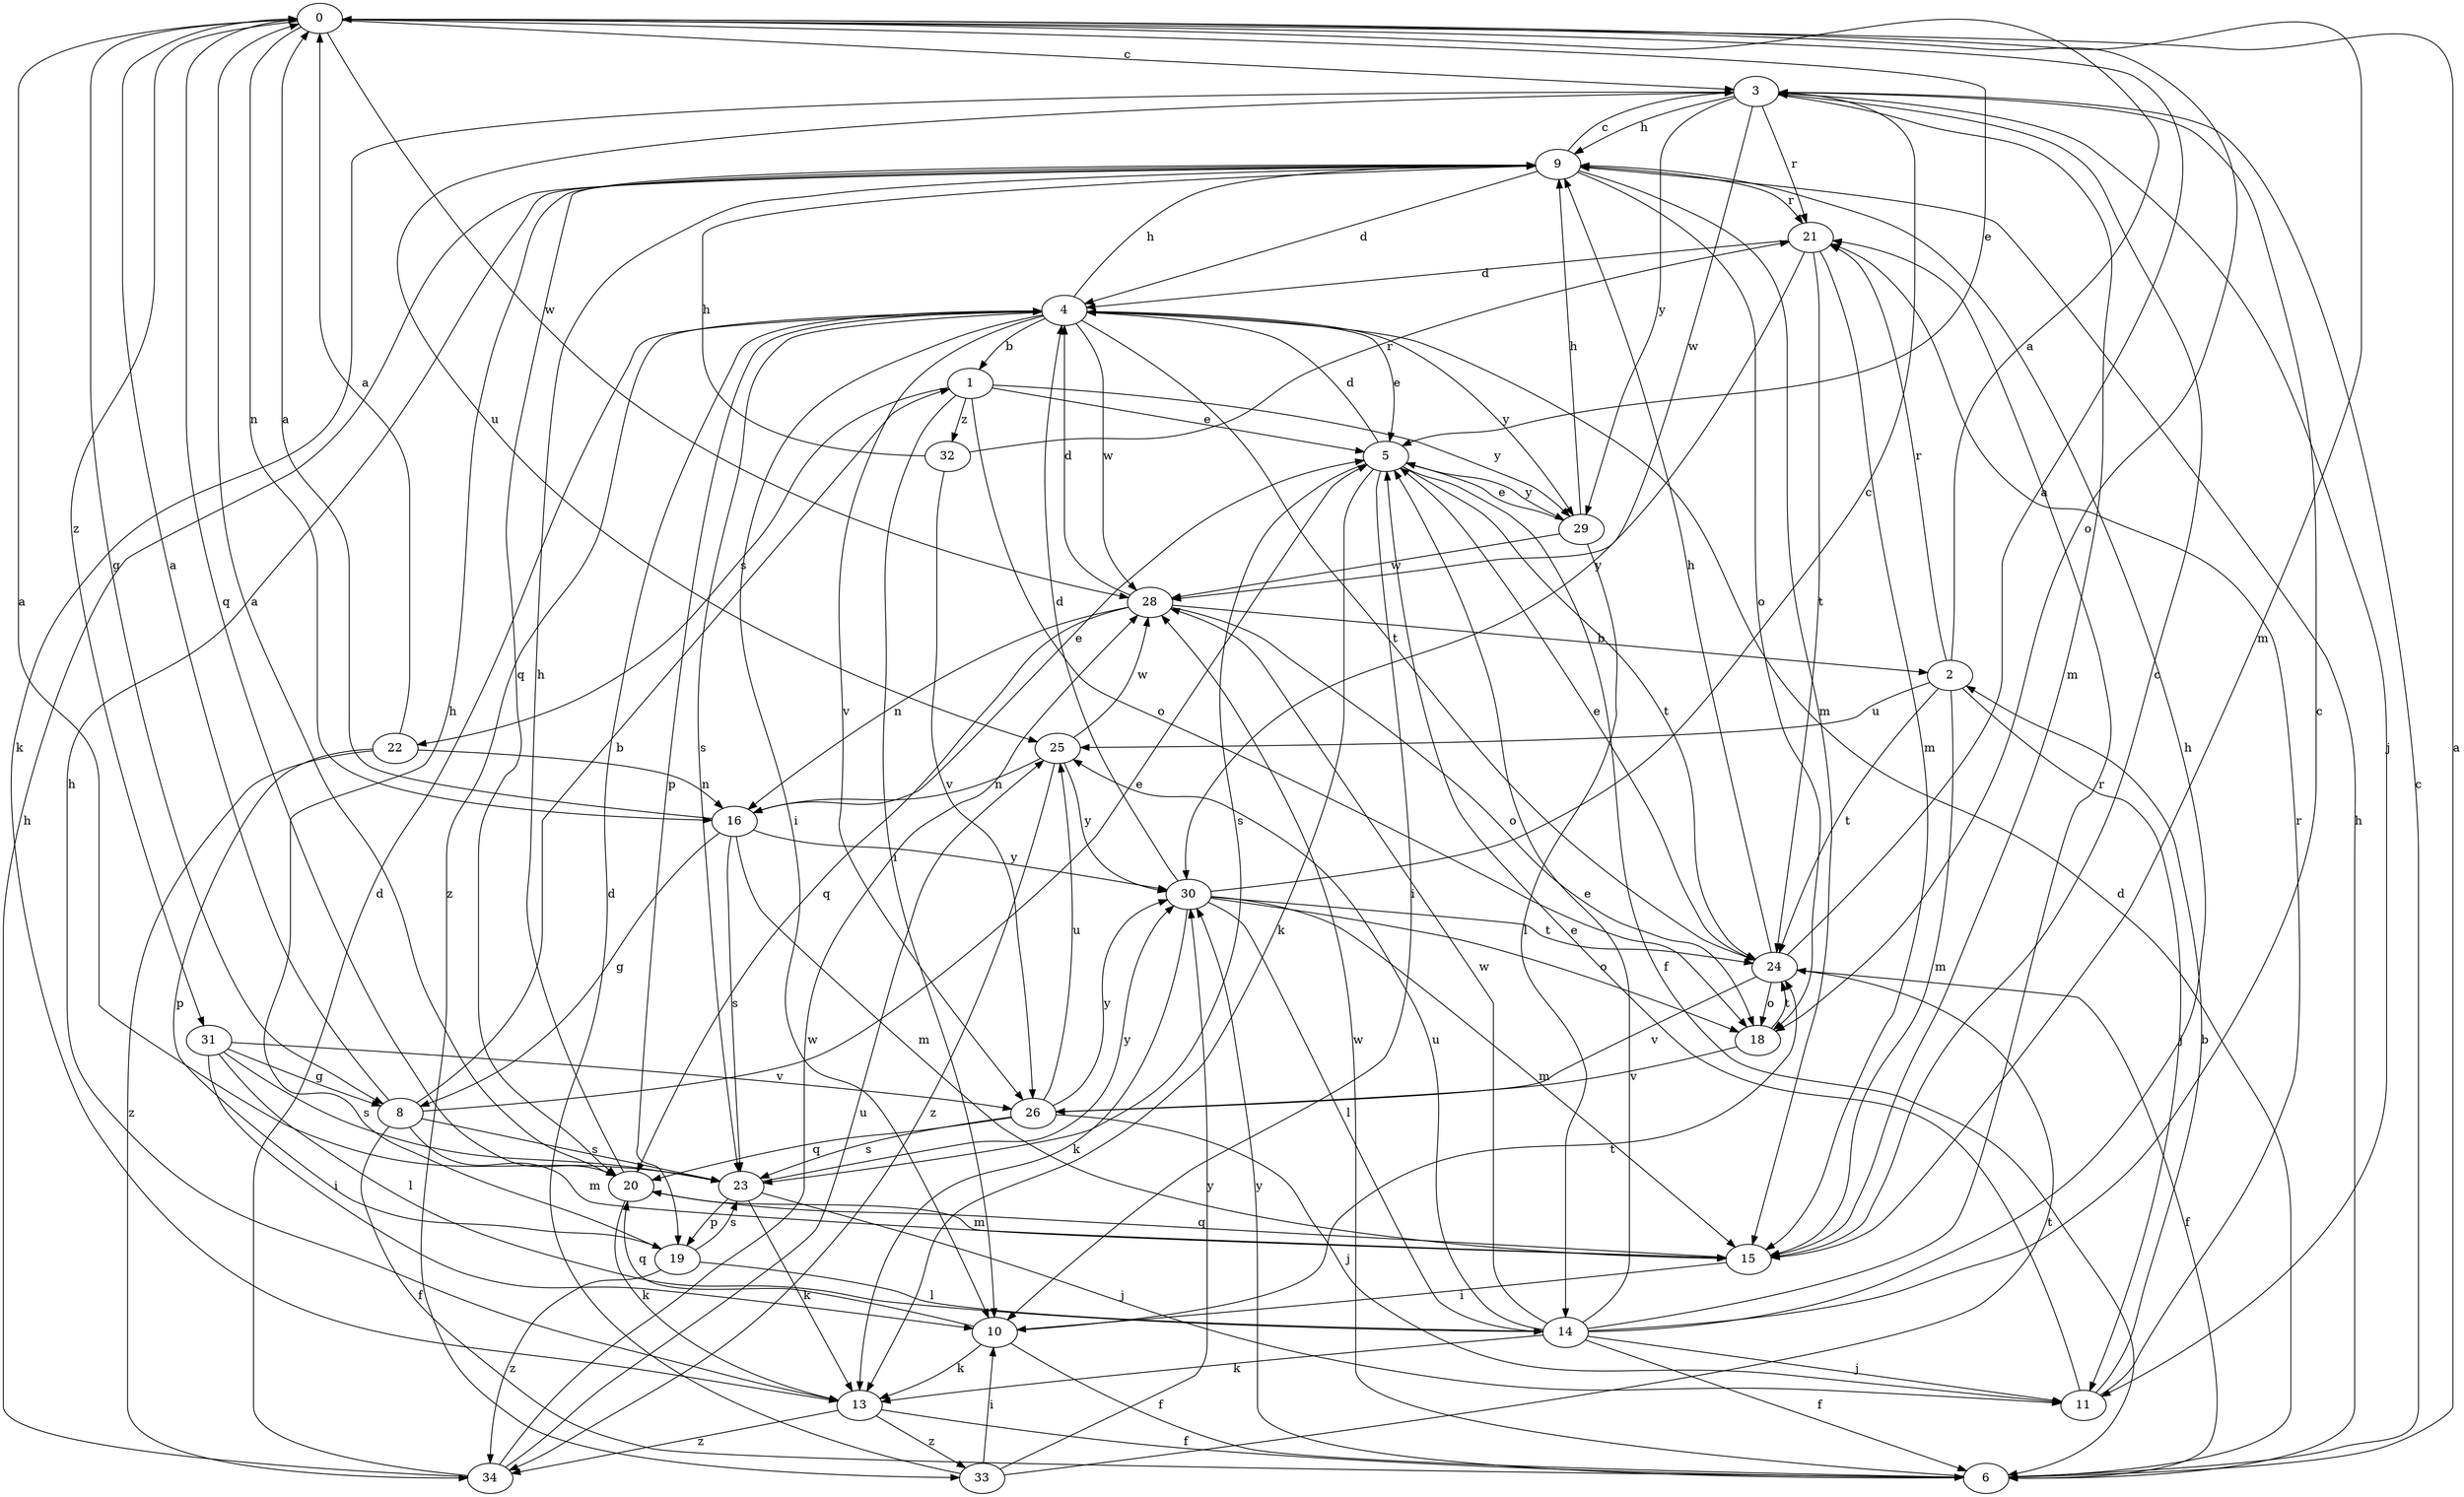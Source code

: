strict digraph  {
0;
1;
2;
3;
4;
5;
6;
8;
9;
10;
11;
13;
14;
15;
16;
18;
19;
20;
21;
22;
23;
24;
25;
26;
28;
29;
30;
31;
32;
33;
34;
0 -> 3  [label=c];
0 -> 5  [label=e];
0 -> 8  [label=g];
0 -> 15  [label=m];
0 -> 16  [label=n];
0 -> 18  [label=o];
0 -> 20  [label=q];
0 -> 28  [label=w];
0 -> 31  [label=z];
1 -> 5  [label=e];
1 -> 10  [label=i];
1 -> 18  [label=o];
1 -> 22  [label=s];
1 -> 29  [label=y];
1 -> 32  [label=z];
2 -> 0  [label=a];
2 -> 11  [label=j];
2 -> 15  [label=m];
2 -> 21  [label=r];
2 -> 24  [label=t];
2 -> 25  [label=u];
3 -> 9  [label=h];
3 -> 11  [label=j];
3 -> 13  [label=k];
3 -> 15  [label=m];
3 -> 21  [label=r];
3 -> 25  [label=u];
3 -> 28  [label=w];
3 -> 29  [label=y];
4 -> 1  [label=b];
4 -> 5  [label=e];
4 -> 9  [label=h];
4 -> 10  [label=i];
4 -> 19  [label=p];
4 -> 23  [label=s];
4 -> 24  [label=t];
4 -> 26  [label=v];
4 -> 28  [label=w];
4 -> 29  [label=y];
4 -> 33  [label=z];
5 -> 4  [label=d];
5 -> 6  [label=f];
5 -> 10  [label=i];
5 -> 13  [label=k];
5 -> 23  [label=s];
5 -> 24  [label=t];
5 -> 29  [label=y];
6 -> 0  [label=a];
6 -> 3  [label=c];
6 -> 4  [label=d];
6 -> 9  [label=h];
6 -> 28  [label=w];
6 -> 30  [label=y];
8 -> 0  [label=a];
8 -> 1  [label=b];
8 -> 5  [label=e];
8 -> 6  [label=f];
8 -> 15  [label=m];
8 -> 23  [label=s];
9 -> 3  [label=c];
9 -> 4  [label=d];
9 -> 15  [label=m];
9 -> 18  [label=o];
9 -> 20  [label=q];
9 -> 21  [label=r];
10 -> 6  [label=f];
10 -> 13  [label=k];
10 -> 20  [label=q];
10 -> 24  [label=t];
11 -> 2  [label=b];
11 -> 5  [label=e];
11 -> 21  [label=r];
13 -> 6  [label=f];
13 -> 9  [label=h];
13 -> 33  [label=z];
13 -> 34  [label=z];
14 -> 3  [label=c];
14 -> 5  [label=e];
14 -> 6  [label=f];
14 -> 9  [label=h];
14 -> 11  [label=j];
14 -> 13  [label=k];
14 -> 21  [label=r];
14 -> 25  [label=u];
14 -> 28  [label=w];
15 -> 3  [label=c];
15 -> 10  [label=i];
15 -> 20  [label=q];
16 -> 0  [label=a];
16 -> 5  [label=e];
16 -> 8  [label=g];
16 -> 15  [label=m];
16 -> 23  [label=s];
16 -> 30  [label=y];
18 -> 24  [label=t];
18 -> 26  [label=v];
19 -> 9  [label=h];
19 -> 14  [label=l];
19 -> 23  [label=s];
19 -> 34  [label=z];
20 -> 0  [label=a];
20 -> 9  [label=h];
20 -> 13  [label=k];
20 -> 15  [label=m];
21 -> 4  [label=d];
21 -> 15  [label=m];
21 -> 24  [label=t];
21 -> 30  [label=y];
22 -> 0  [label=a];
22 -> 16  [label=n];
22 -> 19  [label=p];
22 -> 34  [label=z];
23 -> 0  [label=a];
23 -> 11  [label=j];
23 -> 13  [label=k];
23 -> 19  [label=p];
23 -> 30  [label=y];
24 -> 0  [label=a];
24 -> 5  [label=e];
24 -> 6  [label=f];
24 -> 9  [label=h];
24 -> 18  [label=o];
24 -> 26  [label=v];
25 -> 16  [label=n];
25 -> 28  [label=w];
25 -> 30  [label=y];
25 -> 34  [label=z];
26 -> 11  [label=j];
26 -> 20  [label=q];
26 -> 23  [label=s];
26 -> 25  [label=u];
26 -> 30  [label=y];
28 -> 2  [label=b];
28 -> 4  [label=d];
28 -> 16  [label=n];
28 -> 18  [label=o];
28 -> 20  [label=q];
29 -> 5  [label=e];
29 -> 9  [label=h];
29 -> 14  [label=l];
29 -> 28  [label=w];
30 -> 3  [label=c];
30 -> 4  [label=d];
30 -> 13  [label=k];
30 -> 14  [label=l];
30 -> 15  [label=m];
30 -> 18  [label=o];
30 -> 24  [label=t];
31 -> 8  [label=g];
31 -> 10  [label=i];
31 -> 14  [label=l];
31 -> 23  [label=s];
31 -> 26  [label=v];
32 -> 9  [label=h];
32 -> 21  [label=r];
32 -> 26  [label=v];
33 -> 4  [label=d];
33 -> 10  [label=i];
33 -> 24  [label=t];
33 -> 30  [label=y];
34 -> 4  [label=d];
34 -> 9  [label=h];
34 -> 25  [label=u];
34 -> 28  [label=w];
}
